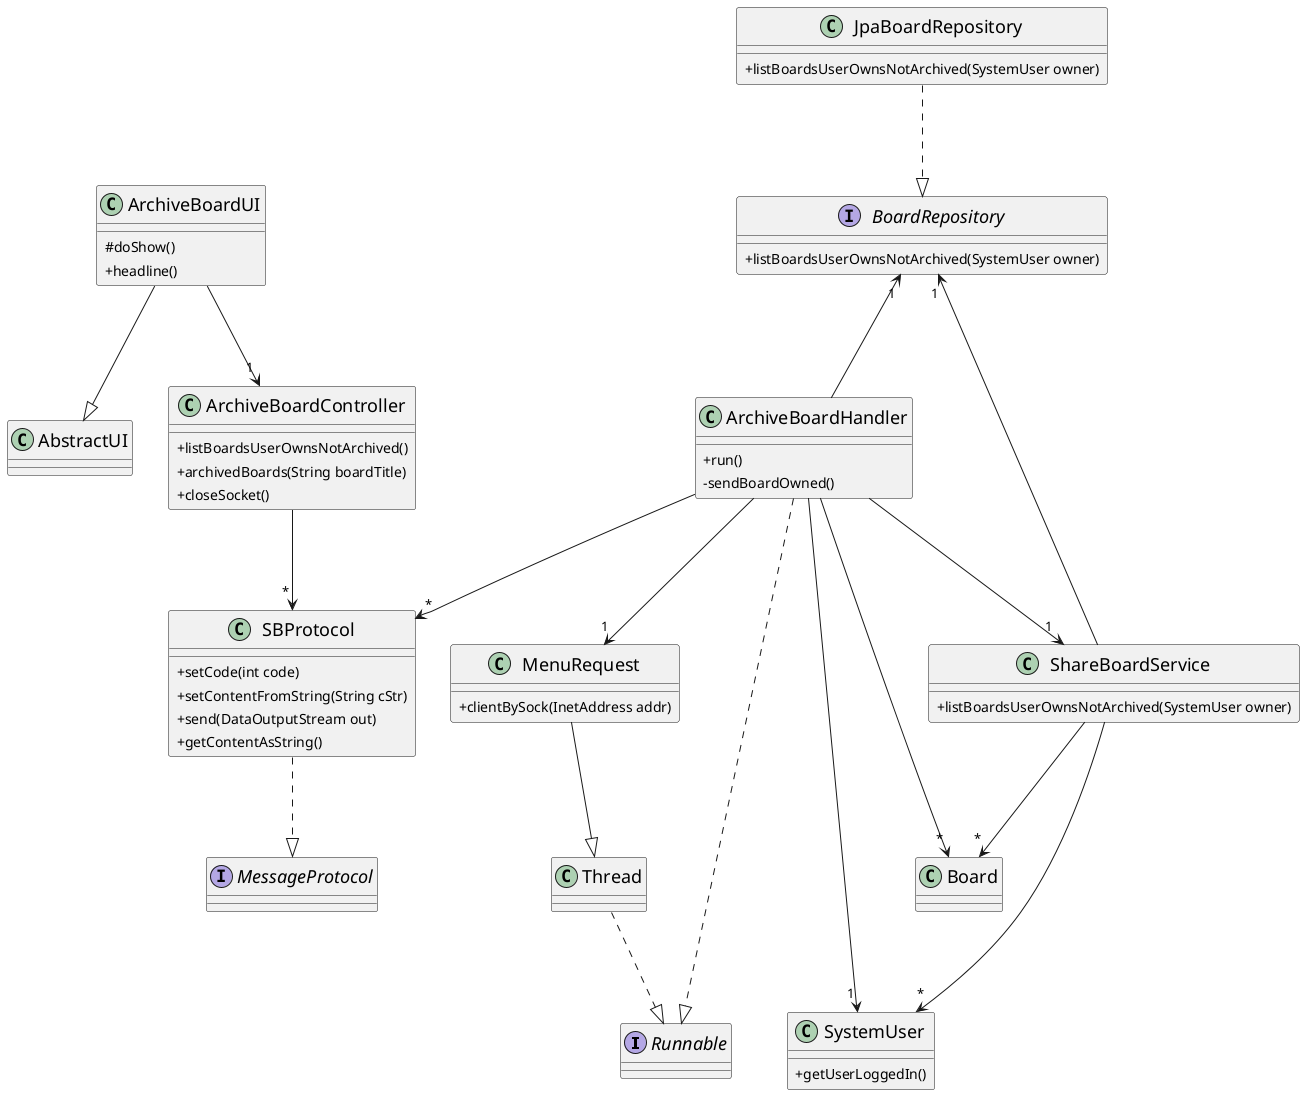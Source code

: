 @startuml
'https://plantuml.com/class-diagram

skinparam classAttributeIconSize 0
skinparam padding 2
skinparam ranksep 100
skinparam classFontSize 18


interface Runnable
interface MessageProtocol

interface BoardRepository
{
  +listBoardsUserOwnsNotArchived(SystemUser owner)
 }

class AbstractUI
{
}

class ArchiveBoardUI
{
    # doShow()
    + headline()
}

class ArchiveBoardController
{

 +listBoardsUserOwnsNotArchived()
 +archivedBoards(String boardTitle)
 +closeSocket()
}

class ArchiveBoardHandler
{
+run()
-sendBoardOwned()
}

class MenuRequest
{
+ clientBySock(InetAddress addr)
}

class Thread
{
}

interface Runnable
interface MessageProtocol

class SBProtocol
{
 + setCode(int code)
 + setContentFromString(String cStr)
 + send(DataOutputStream out)
 + getContentAsString()

}

class JpaBoardRepository
{
+listBoardsUserOwnsNotArchived(SystemUser owner)
}

class SystemUser
{
    +getUserLoggedIn()
}

class ShareBoardService
{
 +listBoardsUserOwnsNotArchived(SystemUser owner)
}



'extends
ArchiveBoardUI --|> AbstractUI
MenuRequest --|> Thread


'depends on(imports)
ArchiveBoardUI --> "1" ArchiveBoardController
ArchiveBoardController --> "*" SBProtocol

ArchiveBoardHandler --> "*" SBProtocol
ArchiveBoardHandler -up-> "1" BoardRepository

ArchiveBoardHandler --> "1" MenuRequest
ArchiveBoardHandler --> "1" SystemUser
ArchiveBoardHandler --> "1" ShareBoardService

ShareBoardService  --> "1" BoardRepository
ShareBoardService  --> "*" Board
ShareBoardService  ---> "*" SystemUser

ArchiveBoardHandler --> "*" Board
'implements
ArchiveBoardHandler ..|> Runnable
Thread ..|> Runnable
SBProtocol ..|> MessageProtocol
JpaBoardRepository ..|> BoardRepository



@enduml
